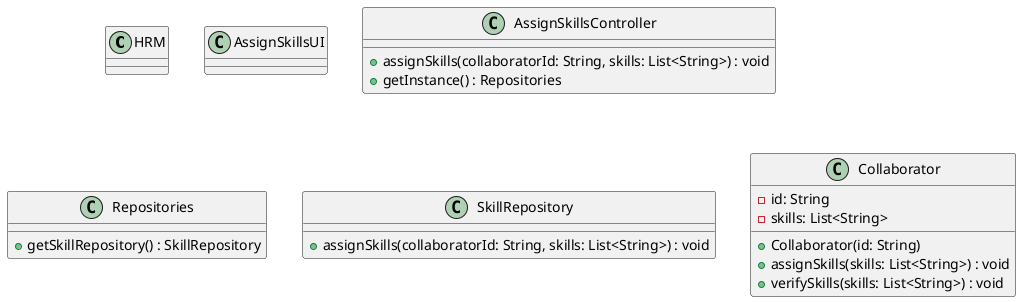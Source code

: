 @startuml
skinparam packageStyle rectangle
skinparam shadowing false
skinparam linetype polyline

class HRM {
}

class AssignSkillsUI {

}

class AssignSkillsController {
    +assignSkills(collaboratorId: String, skills: List<String>) : void
    +getInstance() : Repositories
}

class Repositories {
    +getSkillRepository() : SkillRepository
}

class SkillRepository {
    +assignSkills(collaboratorId: String, skills: List<String>) : void
}

class Collaborator {
    - id: String
    - skills: List<String>
    + Collaborator(id: String)
    + assignSkills(skills: List<String>) : void
    + verifySkills(skills: List<String>) : void
}

@enduml